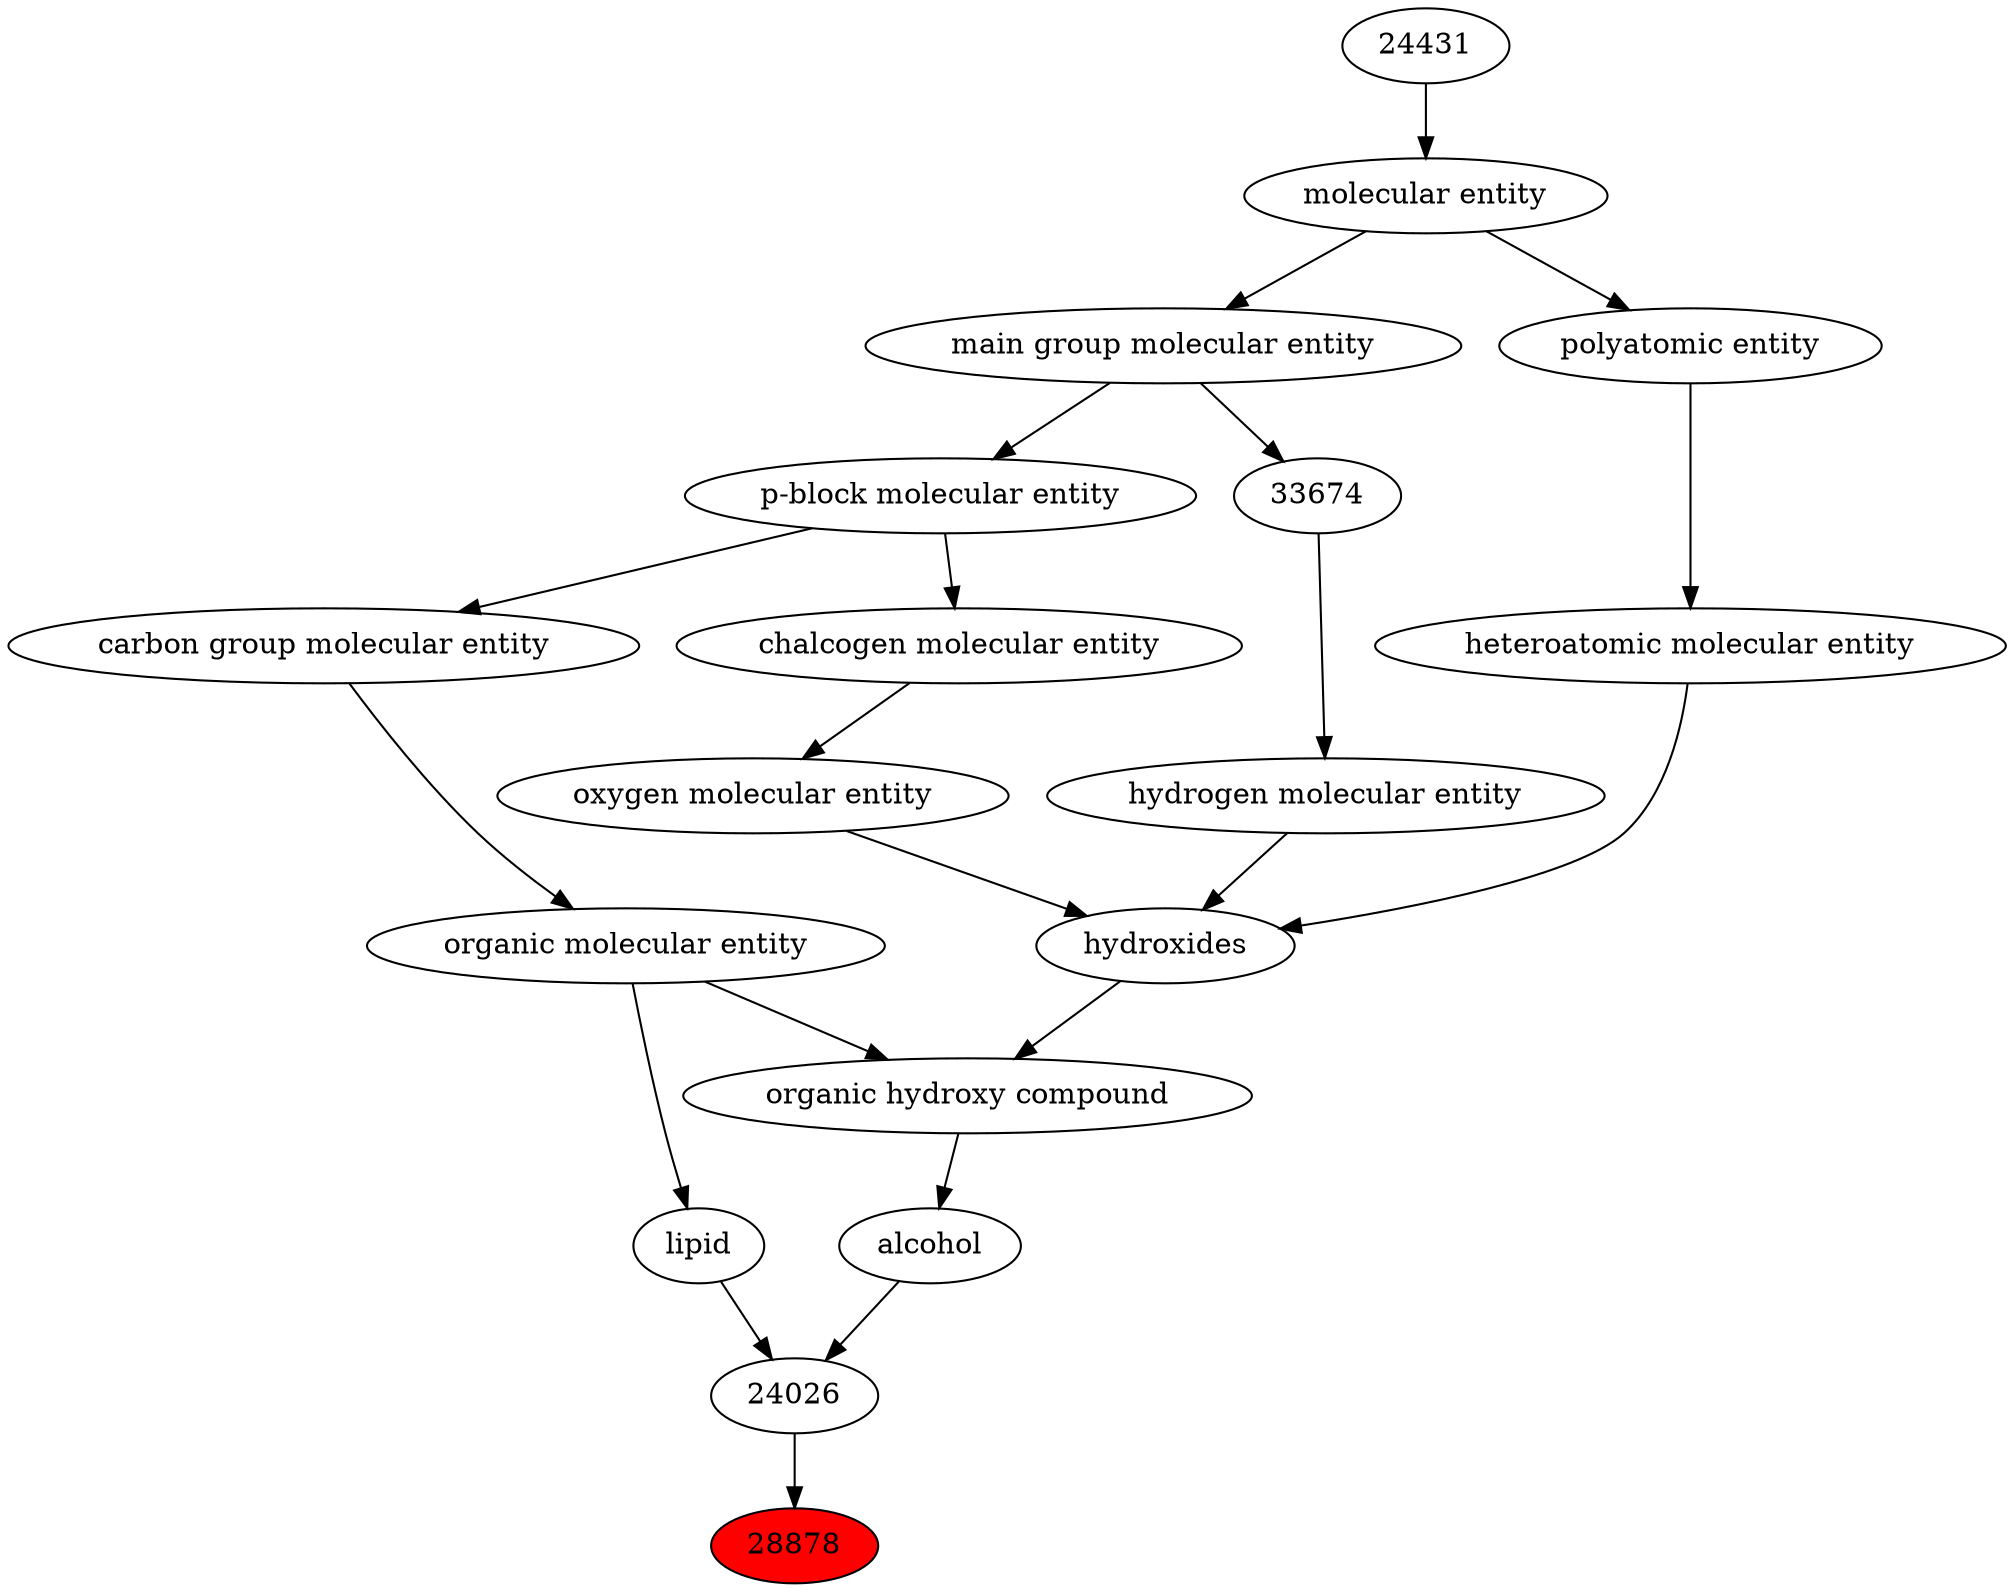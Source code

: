 digraph tree{ 
28878 [label="28878" fillcolor=red style=filled]
24026 -> 28878
24026 [label="24026"]
18059 -> 24026
30879 -> 24026
18059 [label="lipid"]
50860 -> 18059
30879 [label="alcohol"]
33822 -> 30879
50860 [label="organic molecular entity"]
33582 -> 50860
33822 [label="organic hydroxy compound"]
24651 -> 33822
50860 -> 33822
33582 [label="carbon group molecular entity"]
33675 -> 33582
24651 [label="hydroxides"]
25806 -> 24651
33608 -> 24651
37577 -> 24651
33675 [label="p-block molecular entity"]
33579 -> 33675
25806 [label="oxygen molecular entity"]
33304 -> 25806
33608 [label="hydrogen molecular entity"]
33674 -> 33608
37577 [label="heteroatomic molecular entity"]
36357 -> 37577
33579 [label="main group molecular entity"]
23367 -> 33579
33304 [label="chalcogen molecular entity"]
33675 -> 33304
33674 [label="33674"]
33579 -> 33674
36357 [label="polyatomic entity"]
23367 -> 36357
23367 [label="molecular entity"]
24431 -> 23367
24431 [label="24431"]
}